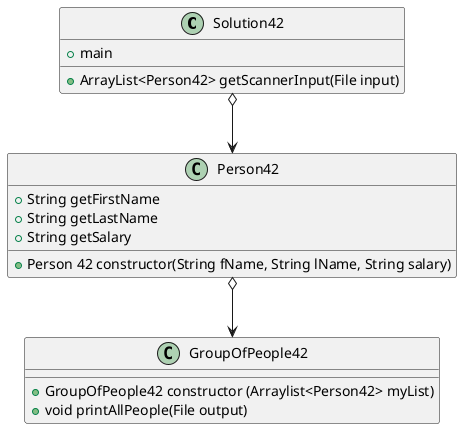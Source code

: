 @startuml
'https://plantuml.com/sequence-diagram

class Solution42 {
    + main
    + ArrayList<Person42> getScannerInput(File input)
}

class Person42{
    + Person 42 constructor(String fName, String lName, String salary)
    + String getFirstName
    + String getLastName
    + String getSalary
}

class GroupOfPeople42{
    + GroupOfPeople42 constructor (Arraylist<Person42> myList)
    + void printAllPeople(File output)
}

Solution42 o--> Person42
Person42 o--> GroupOfPeople42
@enduml